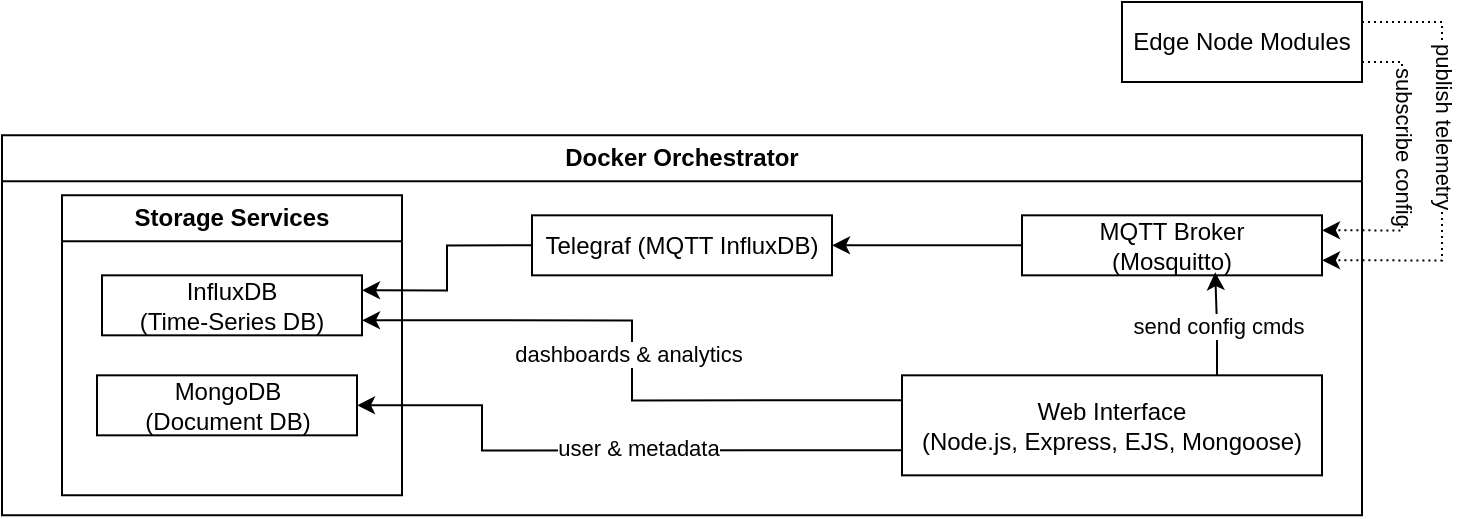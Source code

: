 <mxfile version="27.0.6">
  <diagram name="Page-1" id="D0xslpE6M0qRvK7Ef-1C">
    <mxGraphModel dx="1034" dy="540" grid="1" gridSize="10" guides="1" tooltips="1" connect="1" arrows="1" fold="1" page="1" pageScale="1" pageWidth="850" pageHeight="1100" math="0" shadow="0">
      <root>
        <mxCell id="0" />
        <mxCell id="1" parent="0" />
        <mxCell id="JJaMHxgQaHUVjoySyAnl-1" value="Docker Orchestrator" style="swimlane;whiteSpace=wrap;html=1;" vertex="1" parent="1">
          <mxGeometry x="120" y="196.667" width="680" height="190" as="geometry" />
        </mxCell>
        <mxCell id="JJaMHxgQaHUVjoySyAnl-2" style="edgeStyle=orthogonalEdgeStyle;rounded=0;orthogonalLoop=1;jettySize=auto;html=1;exitX=0;exitY=0.5;exitDx=0;exitDy=0;entryX=1;entryY=0.5;entryDx=0;entryDy=0;" edge="1" parent="JJaMHxgQaHUVjoySyAnl-1" source="JJaMHxgQaHUVjoySyAnl-3" target="JJaMHxgQaHUVjoySyAnl-5">
          <mxGeometry relative="1" as="geometry" />
        </mxCell>
        <mxCell id="JJaMHxgQaHUVjoySyAnl-3" value="MQTT Broker&lt;div&gt;(Mosquitto)&lt;/div&gt;" style="rounded=0;whiteSpace=wrap;html=1;" vertex="1" parent="JJaMHxgQaHUVjoySyAnl-1">
          <mxGeometry x="510" y="40" width="150" height="30" as="geometry" />
        </mxCell>
        <mxCell id="JJaMHxgQaHUVjoySyAnl-4" style="edgeStyle=orthogonalEdgeStyle;rounded=0;orthogonalLoop=1;jettySize=auto;html=1;exitX=0;exitY=0.5;exitDx=0;exitDy=0;entryX=1;entryY=0.25;entryDx=0;entryDy=0;" edge="1" parent="JJaMHxgQaHUVjoySyAnl-1" source="JJaMHxgQaHUVjoySyAnl-5" target="JJaMHxgQaHUVjoySyAnl-7">
          <mxGeometry relative="1" as="geometry" />
        </mxCell>
        <mxCell id="JJaMHxgQaHUVjoySyAnl-5" value="Telegraf (MQTT InfluxDB)" style="rounded=0;whiteSpace=wrap;html=1;" vertex="1" parent="JJaMHxgQaHUVjoySyAnl-1">
          <mxGeometry x="265" y="40" width="150" height="30" as="geometry" />
        </mxCell>
        <mxCell id="JJaMHxgQaHUVjoySyAnl-6" value="Storage Services" style="swimlane;whiteSpace=wrap;html=1;" vertex="1" parent="JJaMHxgQaHUVjoySyAnl-1">
          <mxGeometry x="30" y="30" width="170" height="150" as="geometry" />
        </mxCell>
        <mxCell id="JJaMHxgQaHUVjoySyAnl-7" value="InfluxDB&lt;div&gt;(Time-Series DB)&lt;/div&gt;" style="rounded=0;whiteSpace=wrap;html=1;" vertex="1" parent="JJaMHxgQaHUVjoySyAnl-6">
          <mxGeometry x="20" y="40" width="130" height="30" as="geometry" />
        </mxCell>
        <mxCell id="JJaMHxgQaHUVjoySyAnl-8" value="MongoDB&lt;div&gt;(Document DB)&lt;/div&gt;" style="rounded=0;whiteSpace=wrap;html=1;" vertex="1" parent="JJaMHxgQaHUVjoySyAnl-6">
          <mxGeometry x="17.5" y="90" width="130" height="30" as="geometry" />
        </mxCell>
        <mxCell id="JJaMHxgQaHUVjoySyAnl-9" style="edgeStyle=orthogonalEdgeStyle;rounded=0;orthogonalLoop=1;jettySize=auto;html=1;exitX=0.75;exitY=0;exitDx=0;exitDy=0;entryX=0.644;entryY=0.948;entryDx=0;entryDy=0;entryPerimeter=0;" edge="1" parent="JJaMHxgQaHUVjoySyAnl-1" source="JJaMHxgQaHUVjoySyAnl-15" target="JJaMHxgQaHUVjoySyAnl-3">
          <mxGeometry relative="1" as="geometry" />
        </mxCell>
        <mxCell id="JJaMHxgQaHUVjoySyAnl-10" value="send config cmds" style="edgeLabel;html=1;align=center;verticalAlign=middle;resizable=0;points=[];" vertex="1" connectable="0" parent="JJaMHxgQaHUVjoySyAnl-9">
          <mxGeometry x="-0.053" relative="1" as="geometry">
            <mxPoint as="offset" />
          </mxGeometry>
        </mxCell>
        <mxCell id="JJaMHxgQaHUVjoySyAnl-11" style="edgeStyle=orthogonalEdgeStyle;rounded=0;orthogonalLoop=1;jettySize=auto;html=1;exitX=0;exitY=0.25;exitDx=0;exitDy=0;entryX=1;entryY=0.75;entryDx=0;entryDy=0;" edge="1" parent="JJaMHxgQaHUVjoySyAnl-1" source="JJaMHxgQaHUVjoySyAnl-15" target="JJaMHxgQaHUVjoySyAnl-7">
          <mxGeometry relative="1" as="geometry" />
        </mxCell>
        <mxCell id="JJaMHxgQaHUVjoySyAnl-12" value="dashboards &amp;amp; analytics" style="edgeLabel;html=1;align=center;verticalAlign=middle;resizable=0;points=[];" vertex="1" connectable="0" parent="JJaMHxgQaHUVjoySyAnl-11">
          <mxGeometry x="0.019" y="2" relative="1" as="geometry">
            <mxPoint as="offset" />
          </mxGeometry>
        </mxCell>
        <mxCell id="JJaMHxgQaHUVjoySyAnl-13" style="edgeStyle=orthogonalEdgeStyle;rounded=0;orthogonalLoop=1;jettySize=auto;html=1;exitX=0;exitY=0.75;exitDx=0;exitDy=0;" edge="1" parent="JJaMHxgQaHUVjoySyAnl-1" source="JJaMHxgQaHUVjoySyAnl-15" target="JJaMHxgQaHUVjoySyAnl-8">
          <mxGeometry relative="1" as="geometry">
            <Array as="points">
              <mxPoint x="240" y="158" />
              <mxPoint x="240" y="135" />
            </Array>
          </mxGeometry>
        </mxCell>
        <mxCell id="JJaMHxgQaHUVjoySyAnl-14" value="user &amp;amp; metadata" style="edgeLabel;html=1;align=center;verticalAlign=middle;resizable=0;points=[];" vertex="1" connectable="0" parent="JJaMHxgQaHUVjoySyAnl-13">
          <mxGeometry x="-0.104" y="-1" relative="1" as="geometry">
            <mxPoint as="offset" />
          </mxGeometry>
        </mxCell>
        <mxCell id="JJaMHxgQaHUVjoySyAnl-15" value="Web Interface&lt;div&gt;(Node.js, Express, EJS, Mongoose)&lt;/div&gt;" style="rounded=0;whiteSpace=wrap;html=1;" vertex="1" parent="JJaMHxgQaHUVjoySyAnl-1">
          <mxGeometry x="450" y="120" width="210" height="50" as="geometry" />
        </mxCell>
        <mxCell id="JJaMHxgQaHUVjoySyAnl-20" style="edgeStyle=orthogonalEdgeStyle;rounded=0;orthogonalLoop=1;jettySize=auto;html=1;exitX=1;exitY=0.75;exitDx=0;exitDy=0;entryX=1;entryY=0.25;entryDx=0;entryDy=0;dashed=1;dashPattern=1 2;" edge="1" parent="1" source="JJaMHxgQaHUVjoySyAnl-17" target="JJaMHxgQaHUVjoySyAnl-3">
          <mxGeometry relative="1" as="geometry" />
        </mxCell>
        <mxCell id="JJaMHxgQaHUVjoySyAnl-23" value="subscribe config" style="edgeLabel;html=1;align=center;verticalAlign=middle;resizable=0;points=[];textDirection=vertical-lr;" vertex="1" connectable="0" parent="JJaMHxgQaHUVjoySyAnl-20">
          <mxGeometry x="-0.14" relative="1" as="geometry">
            <mxPoint as="offset" />
          </mxGeometry>
        </mxCell>
        <mxCell id="JJaMHxgQaHUVjoySyAnl-21" style="edgeStyle=orthogonalEdgeStyle;rounded=0;orthogonalLoop=1;jettySize=auto;html=1;exitX=1;exitY=0.25;exitDx=0;exitDy=0;entryX=1;entryY=0.75;entryDx=0;entryDy=0;dashed=1;dashPattern=1 2;" edge="1" parent="1" source="JJaMHxgQaHUVjoySyAnl-17" target="JJaMHxgQaHUVjoySyAnl-3">
          <mxGeometry relative="1" as="geometry">
            <Array as="points">
              <mxPoint x="840" y="140" />
              <mxPoint x="840" y="259" />
            </Array>
          </mxGeometry>
        </mxCell>
        <mxCell id="JJaMHxgQaHUVjoySyAnl-22" value="publish telemetry" style="edgeLabel;html=1;align=center;verticalAlign=middle;resizable=0;points=[];textDirection=vertical-lr;" vertex="1" connectable="0" parent="JJaMHxgQaHUVjoySyAnl-21">
          <mxGeometry x="-0.161" relative="1" as="geometry">
            <mxPoint as="offset" />
          </mxGeometry>
        </mxCell>
        <mxCell id="JJaMHxgQaHUVjoySyAnl-17" value="Edge Node Modules" style="rounded=0;whiteSpace=wrap;html=1;" vertex="1" parent="1">
          <mxGeometry x="680" y="130" width="120" height="40" as="geometry" />
        </mxCell>
      </root>
    </mxGraphModel>
  </diagram>
</mxfile>
